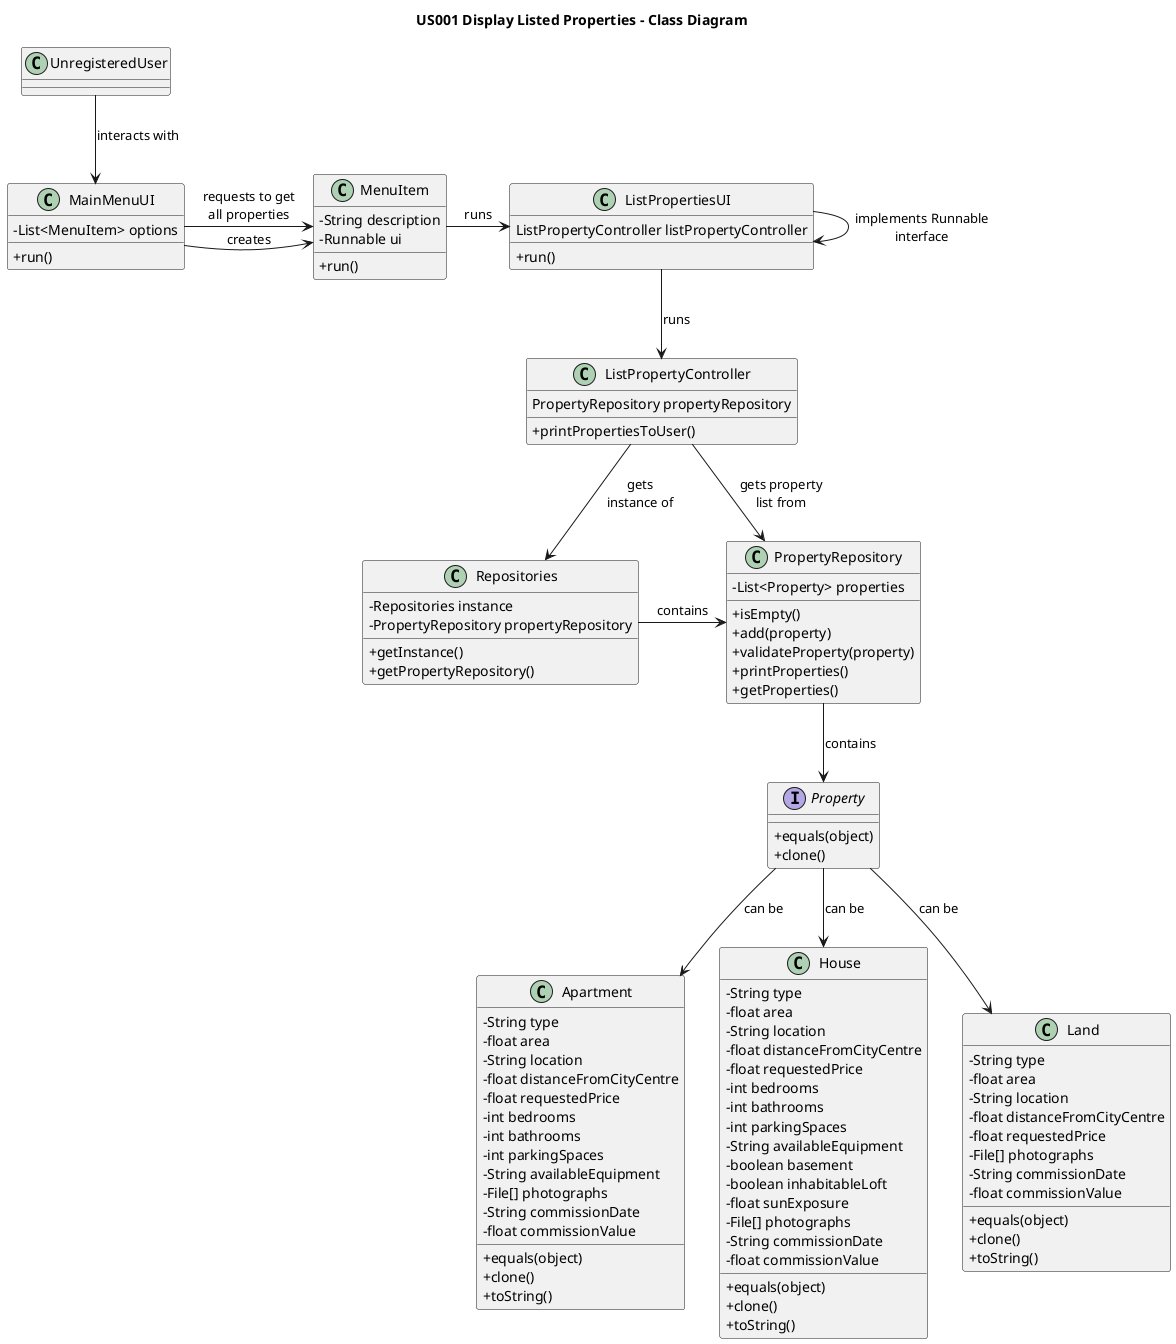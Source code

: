 @startuml
skinparam packageStyle rectangle
skinparam shadowing false
skinparam classAttributeIconSize 0

title US001 Display Listed Properties - Class Diagram

class UnregisteredUser {
___
}

class MainMenuUI {
-List<MenuItem> options
___
+run()
}

class MenuItem {
-String description
-Runnable ui
___
+run()
}

class ListPropertiesUI {
ListPropertyController listPropertyController
___
+run()
}

class ListPropertyController {
PropertyRepository propertyRepository
___
+printPropertiesToUser()
}

class Repositories {
-Repositories instance
-PropertyRepository propertyRepository
___
+getInstance()
+getPropertyRepository()
}

class PropertyRepository {
-List<Property> properties
___
+isEmpty()
+add(property)
+validateProperty(property)
+printProperties()
+getProperties()
}

interface Property {
___
+equals(object)
+clone()
}

class Apartment {
-String type
-float area
-String location
-float distanceFromCityCentre
-float requestedPrice
-int bedrooms
-int bathrooms
-int parkingSpaces
-String availableEquipment
-File[] photographs
-String commissionDate
-float commissionValue
___
+equals(object)
+clone()
+toString()
}

class House {
-String type
-float area
-String location
-float distanceFromCityCentre
-float requestedPrice
-int bedrooms
-int bathrooms
-int parkingSpaces
-String availableEquipment
-boolean basement
-boolean inhabitableLoft
-float sunExposure
-File[] photographs
-String commissionDate
-float commissionValue
___
+equals(object)
+clone()
+toString()
}

class Land{
-String type
-float area
-String location
-float distanceFromCityCentre
-float requestedPrice
-File[] photographs
-String commissionDate
-float commissionValue
___
+equals(object)
+clone()
+toString()
}


UnregisteredUser --> MainMenuUI : interacts with

MainMenuUI -> MenuItem : creates
MainMenuUI -> MenuItem : requests to get\nall properties

MenuItem -> ListPropertiesUI : runs

ListPropertiesUI --> ListPropertiesUI : implements Runnable\ninterface
ListPropertiesUI --> ListPropertyController : runs
ListPropertyController --> Repositories : gets\ninstance of
Repositories -> PropertyRepository : contains
ListPropertyController --> PropertyRepository : gets property\nlist from

PropertyRepository --> Property : contains

Property --> Apartment : can be
Property --> House : can be
Property --> Land : can be


@enduml
